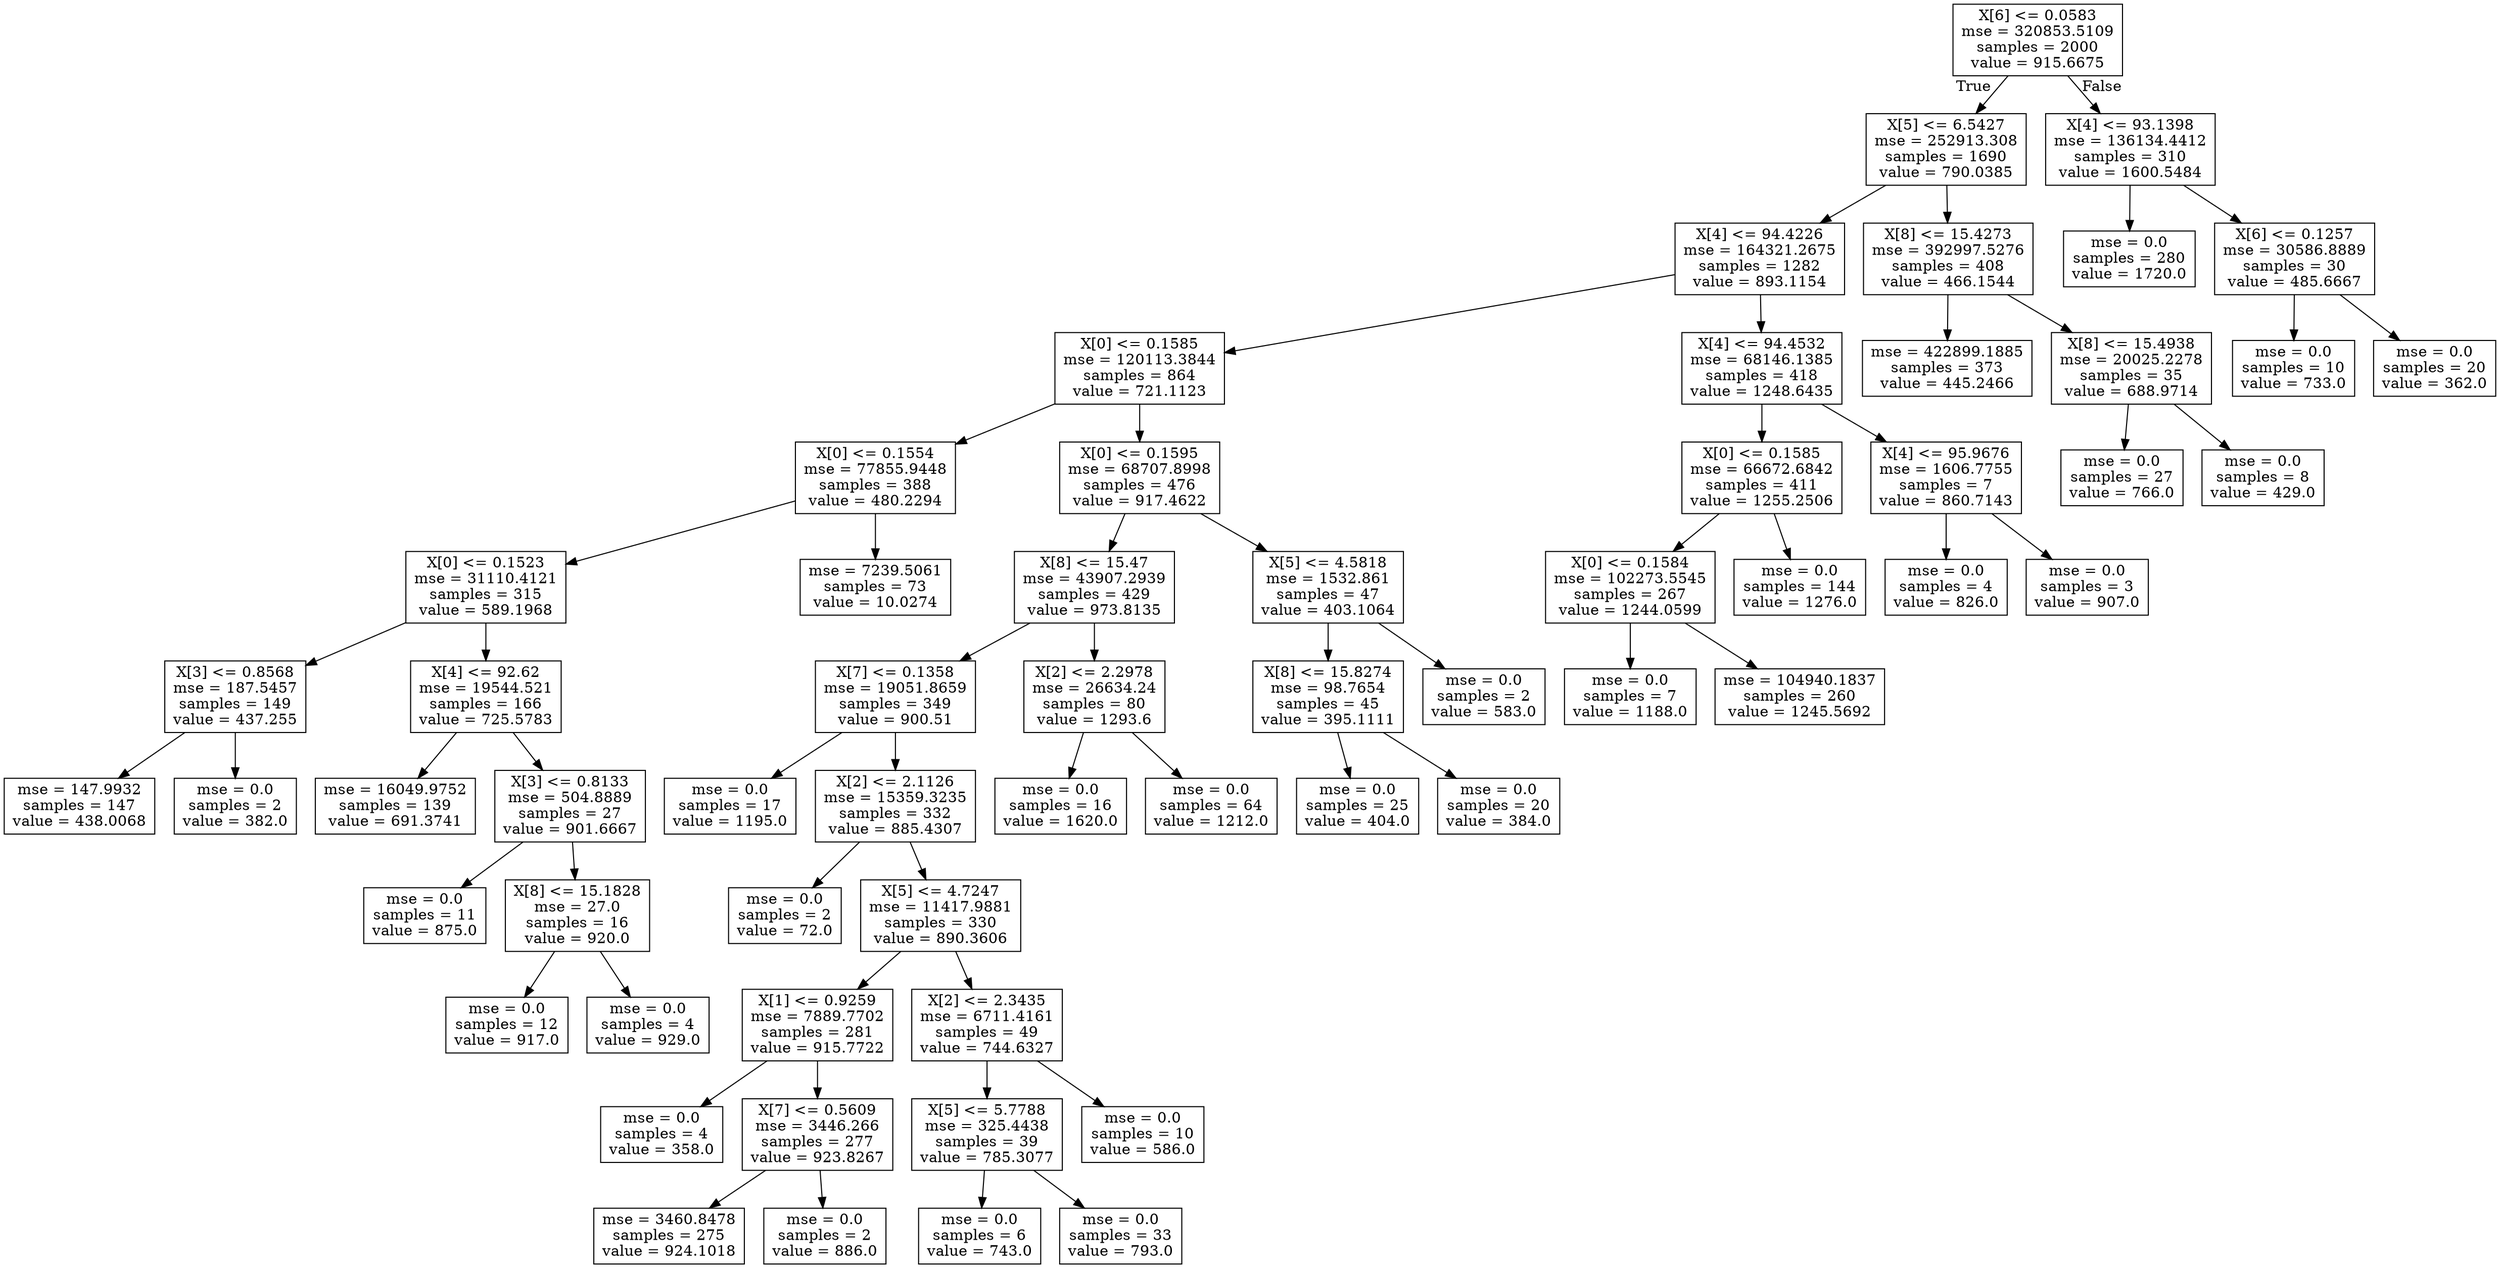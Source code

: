 digraph Tree {
node [shape=box] ;
0 [label="X[6] <= 0.0583\nmse = 320853.5109\nsamples = 2000\nvalue = 915.6675"] ;
1 [label="X[5] <= 6.5427\nmse = 252913.308\nsamples = 1690\nvalue = 790.0385"] ;
0 -> 1 [labeldistance=2.5, labelangle=45, headlabel="True"] ;
2 [label="X[4] <= 94.4226\nmse = 164321.2675\nsamples = 1282\nvalue = 893.1154"] ;
1 -> 2 ;
3 [label="X[0] <= 0.1585\nmse = 120113.3844\nsamples = 864\nvalue = 721.1123"] ;
2 -> 3 ;
4 [label="X[0] <= 0.1554\nmse = 77855.9448\nsamples = 388\nvalue = 480.2294"] ;
3 -> 4 ;
5 [label="X[0] <= 0.1523\nmse = 31110.4121\nsamples = 315\nvalue = 589.1968"] ;
4 -> 5 ;
6 [label="X[3] <= 0.8568\nmse = 187.5457\nsamples = 149\nvalue = 437.255"] ;
5 -> 6 ;
7 [label="mse = 147.9932\nsamples = 147\nvalue = 438.0068"] ;
6 -> 7 ;
8 [label="mse = 0.0\nsamples = 2\nvalue = 382.0"] ;
6 -> 8 ;
9 [label="X[4] <= 92.62\nmse = 19544.521\nsamples = 166\nvalue = 725.5783"] ;
5 -> 9 ;
10 [label="mse = 16049.9752\nsamples = 139\nvalue = 691.3741"] ;
9 -> 10 ;
11 [label="X[3] <= 0.8133\nmse = 504.8889\nsamples = 27\nvalue = 901.6667"] ;
9 -> 11 ;
12 [label="mse = 0.0\nsamples = 11\nvalue = 875.0"] ;
11 -> 12 ;
13 [label="X[8] <= 15.1828\nmse = 27.0\nsamples = 16\nvalue = 920.0"] ;
11 -> 13 ;
14 [label="mse = 0.0\nsamples = 12\nvalue = 917.0"] ;
13 -> 14 ;
15 [label="mse = 0.0\nsamples = 4\nvalue = 929.0"] ;
13 -> 15 ;
16 [label="mse = 7239.5061\nsamples = 73\nvalue = 10.0274"] ;
4 -> 16 ;
17 [label="X[0] <= 0.1595\nmse = 68707.8998\nsamples = 476\nvalue = 917.4622"] ;
3 -> 17 ;
18 [label="X[8] <= 15.47\nmse = 43907.2939\nsamples = 429\nvalue = 973.8135"] ;
17 -> 18 ;
19 [label="X[7] <= 0.1358\nmse = 19051.8659\nsamples = 349\nvalue = 900.51"] ;
18 -> 19 ;
20 [label="mse = 0.0\nsamples = 17\nvalue = 1195.0"] ;
19 -> 20 ;
21 [label="X[2] <= 2.1126\nmse = 15359.3235\nsamples = 332\nvalue = 885.4307"] ;
19 -> 21 ;
22 [label="mse = 0.0\nsamples = 2\nvalue = 72.0"] ;
21 -> 22 ;
23 [label="X[5] <= 4.7247\nmse = 11417.9881\nsamples = 330\nvalue = 890.3606"] ;
21 -> 23 ;
24 [label="X[1] <= 0.9259\nmse = 7889.7702\nsamples = 281\nvalue = 915.7722"] ;
23 -> 24 ;
25 [label="mse = 0.0\nsamples = 4\nvalue = 358.0"] ;
24 -> 25 ;
26 [label="X[7] <= 0.5609\nmse = 3446.266\nsamples = 277\nvalue = 923.8267"] ;
24 -> 26 ;
27 [label="mse = 3460.8478\nsamples = 275\nvalue = 924.1018"] ;
26 -> 27 ;
28 [label="mse = 0.0\nsamples = 2\nvalue = 886.0"] ;
26 -> 28 ;
29 [label="X[2] <= 2.3435\nmse = 6711.4161\nsamples = 49\nvalue = 744.6327"] ;
23 -> 29 ;
30 [label="X[5] <= 5.7788\nmse = 325.4438\nsamples = 39\nvalue = 785.3077"] ;
29 -> 30 ;
31 [label="mse = 0.0\nsamples = 6\nvalue = 743.0"] ;
30 -> 31 ;
32 [label="mse = 0.0\nsamples = 33\nvalue = 793.0"] ;
30 -> 32 ;
33 [label="mse = 0.0\nsamples = 10\nvalue = 586.0"] ;
29 -> 33 ;
34 [label="X[2] <= 2.2978\nmse = 26634.24\nsamples = 80\nvalue = 1293.6"] ;
18 -> 34 ;
35 [label="mse = 0.0\nsamples = 16\nvalue = 1620.0"] ;
34 -> 35 ;
36 [label="mse = 0.0\nsamples = 64\nvalue = 1212.0"] ;
34 -> 36 ;
37 [label="X[5] <= 4.5818\nmse = 1532.861\nsamples = 47\nvalue = 403.1064"] ;
17 -> 37 ;
38 [label="X[8] <= 15.8274\nmse = 98.7654\nsamples = 45\nvalue = 395.1111"] ;
37 -> 38 ;
39 [label="mse = 0.0\nsamples = 25\nvalue = 404.0"] ;
38 -> 39 ;
40 [label="mse = 0.0\nsamples = 20\nvalue = 384.0"] ;
38 -> 40 ;
41 [label="mse = 0.0\nsamples = 2\nvalue = 583.0"] ;
37 -> 41 ;
42 [label="X[4] <= 94.4532\nmse = 68146.1385\nsamples = 418\nvalue = 1248.6435"] ;
2 -> 42 ;
43 [label="X[0] <= 0.1585\nmse = 66672.6842\nsamples = 411\nvalue = 1255.2506"] ;
42 -> 43 ;
44 [label="X[0] <= 0.1584\nmse = 102273.5545\nsamples = 267\nvalue = 1244.0599"] ;
43 -> 44 ;
45 [label="mse = 0.0\nsamples = 7\nvalue = 1188.0"] ;
44 -> 45 ;
46 [label="mse = 104940.1837\nsamples = 260\nvalue = 1245.5692"] ;
44 -> 46 ;
47 [label="mse = 0.0\nsamples = 144\nvalue = 1276.0"] ;
43 -> 47 ;
48 [label="X[4] <= 95.9676\nmse = 1606.7755\nsamples = 7\nvalue = 860.7143"] ;
42 -> 48 ;
49 [label="mse = 0.0\nsamples = 4\nvalue = 826.0"] ;
48 -> 49 ;
50 [label="mse = 0.0\nsamples = 3\nvalue = 907.0"] ;
48 -> 50 ;
51 [label="X[8] <= 15.4273\nmse = 392997.5276\nsamples = 408\nvalue = 466.1544"] ;
1 -> 51 ;
52 [label="mse = 422899.1885\nsamples = 373\nvalue = 445.2466"] ;
51 -> 52 ;
53 [label="X[8] <= 15.4938\nmse = 20025.2278\nsamples = 35\nvalue = 688.9714"] ;
51 -> 53 ;
54 [label="mse = 0.0\nsamples = 27\nvalue = 766.0"] ;
53 -> 54 ;
55 [label="mse = 0.0\nsamples = 8\nvalue = 429.0"] ;
53 -> 55 ;
56 [label="X[4] <= 93.1398\nmse = 136134.4412\nsamples = 310\nvalue = 1600.5484"] ;
0 -> 56 [labeldistance=2.5, labelangle=-45, headlabel="False"] ;
57 [label="mse = 0.0\nsamples = 280\nvalue = 1720.0"] ;
56 -> 57 ;
58 [label="X[6] <= 0.1257\nmse = 30586.8889\nsamples = 30\nvalue = 485.6667"] ;
56 -> 58 ;
59 [label="mse = 0.0\nsamples = 10\nvalue = 733.0"] ;
58 -> 59 ;
60 [label="mse = 0.0\nsamples = 20\nvalue = 362.0"] ;
58 -> 60 ;
}